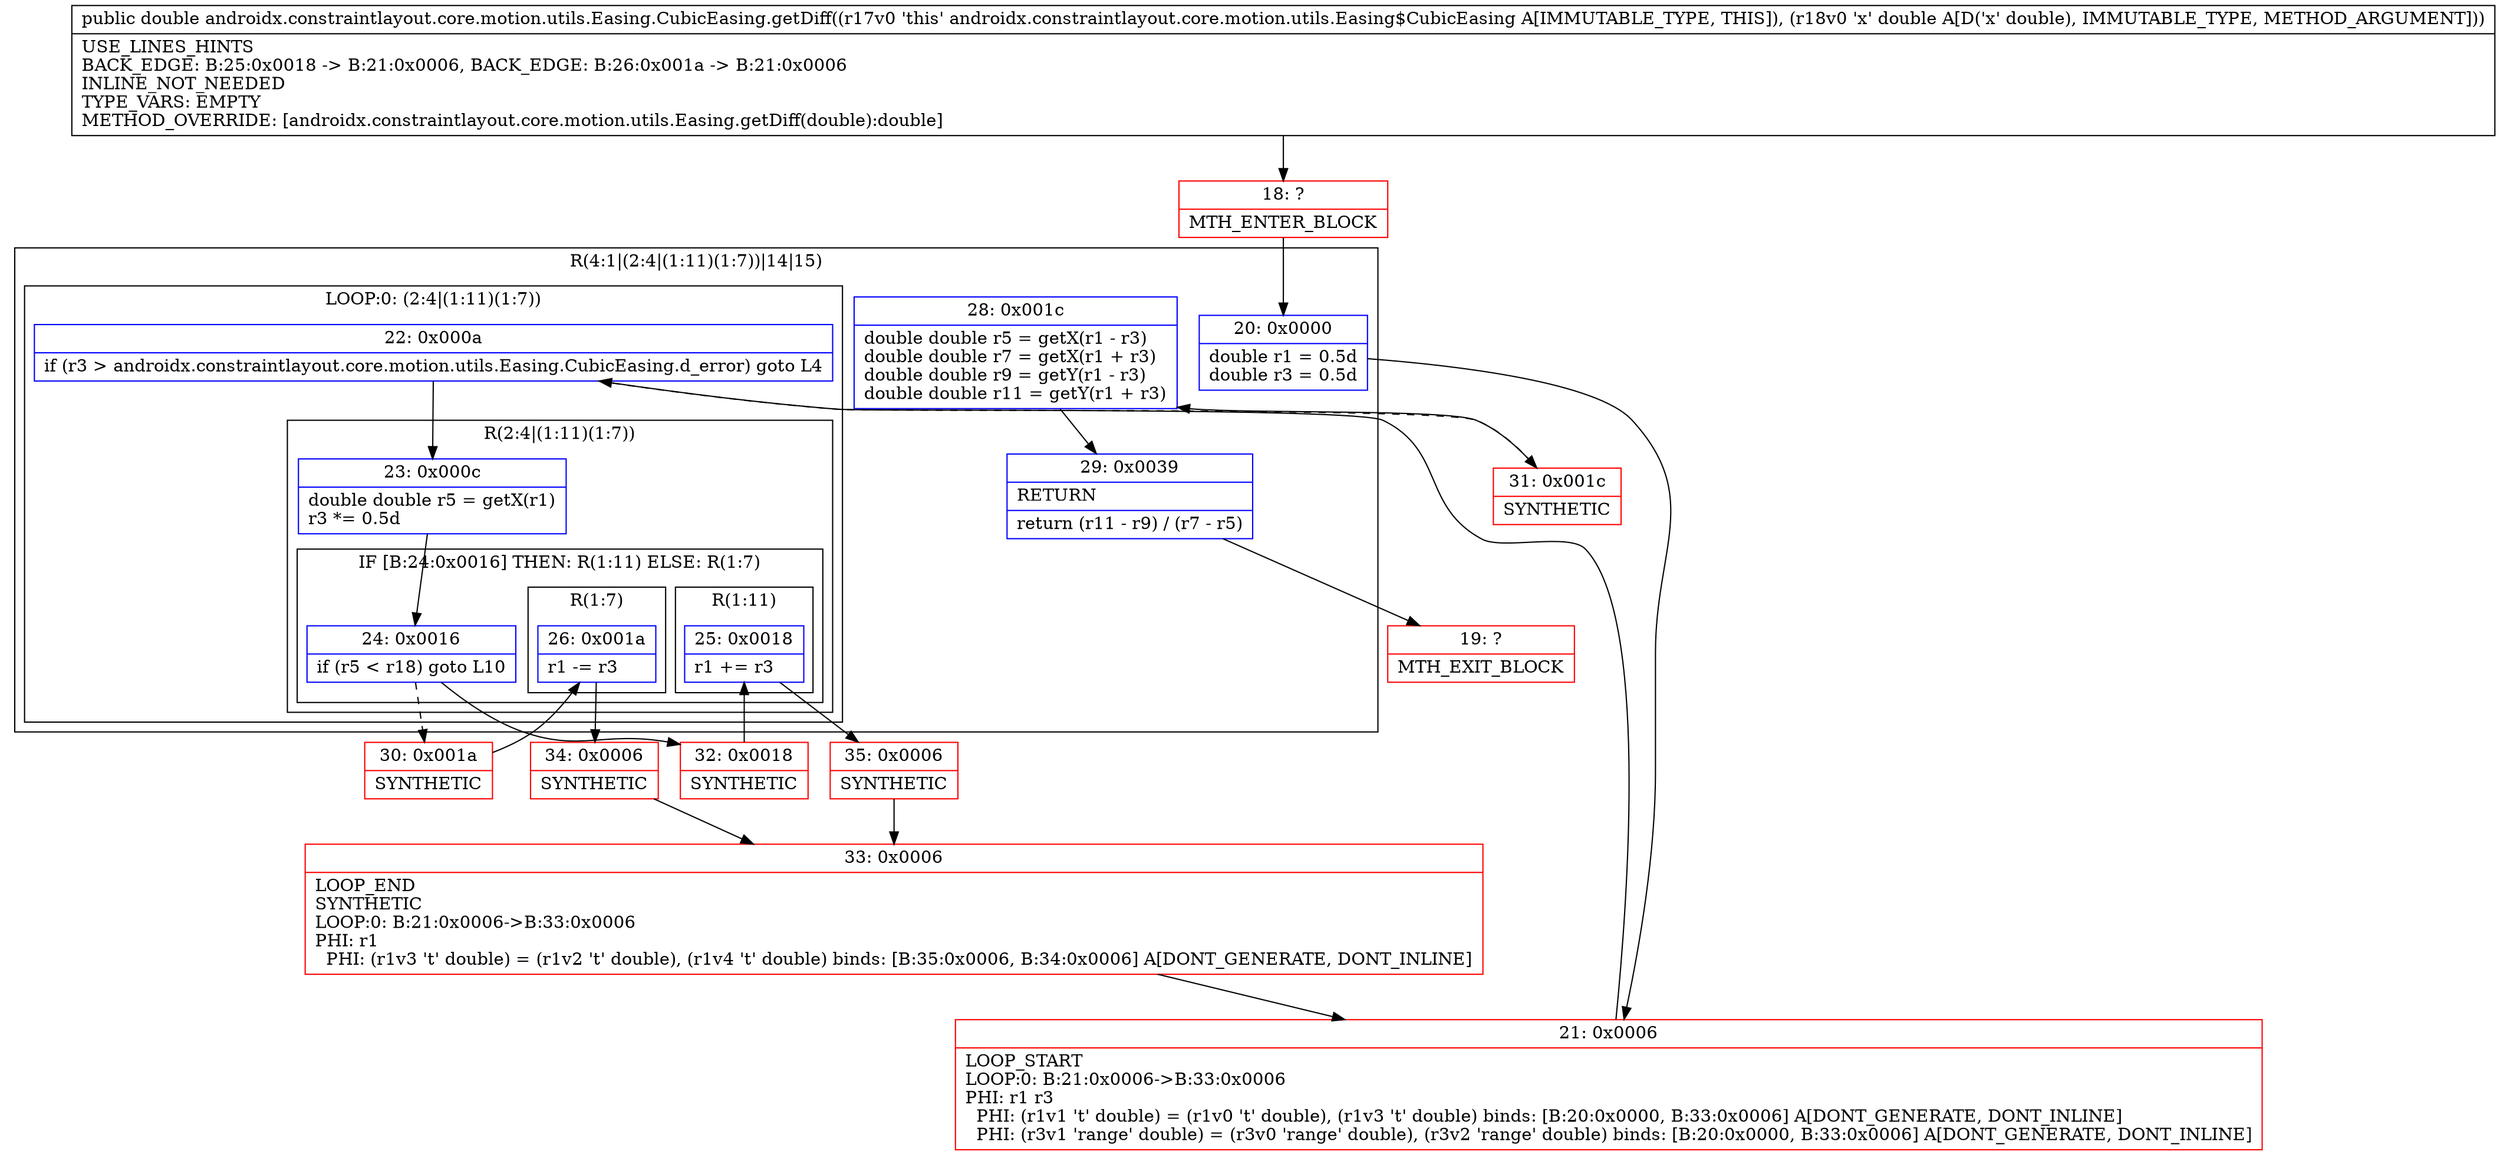 digraph "CFG forandroidx.constraintlayout.core.motion.utils.Easing.CubicEasing.getDiff(D)D" {
subgraph cluster_Region_983975276 {
label = "R(4:1|(2:4|(1:11)(1:7))|14|15)";
node [shape=record,color=blue];
Node_20 [shape=record,label="{20\:\ 0x0000|double r1 = 0.5d\ldouble r3 = 0.5d\l}"];
subgraph cluster_LoopRegion_2028490092 {
label = "LOOP:0: (2:4|(1:11)(1:7))";
node [shape=record,color=blue];
Node_22 [shape=record,label="{22\:\ 0x000a|if (r3 \> androidx.constraintlayout.core.motion.utils.Easing.CubicEasing.d_error) goto L4\l}"];
subgraph cluster_Region_1894640440 {
label = "R(2:4|(1:11)(1:7))";
node [shape=record,color=blue];
Node_23 [shape=record,label="{23\:\ 0x000c|double double r5 = getX(r1)\lr3 *= 0.5d\l}"];
subgraph cluster_IfRegion_981012875 {
label = "IF [B:24:0x0016] THEN: R(1:11) ELSE: R(1:7)";
node [shape=record,color=blue];
Node_24 [shape=record,label="{24\:\ 0x0016|if (r5 \< r18) goto L10\l}"];
subgraph cluster_Region_1154531434 {
label = "R(1:11)";
node [shape=record,color=blue];
Node_25 [shape=record,label="{25\:\ 0x0018|r1 += r3\l}"];
}
subgraph cluster_Region_1953854991 {
label = "R(1:7)";
node [shape=record,color=blue];
Node_26 [shape=record,label="{26\:\ 0x001a|r1 \-= r3\l}"];
}
}
}
}
Node_28 [shape=record,label="{28\:\ 0x001c|double double r5 = getX(r1 \- r3)\ldouble double r7 = getX(r1 + r3)\ldouble double r9 = getY(r1 \- r3)\ldouble double r11 = getY(r1 + r3)\l}"];
Node_29 [shape=record,label="{29\:\ 0x0039|RETURN\l|return (r11 \- r9) \/ (r7 \- r5)\l}"];
}
Node_18 [shape=record,color=red,label="{18\:\ ?|MTH_ENTER_BLOCK\l}"];
Node_21 [shape=record,color=red,label="{21\:\ 0x0006|LOOP_START\lLOOP:0: B:21:0x0006\-\>B:33:0x0006\lPHI: r1 r3 \l  PHI: (r1v1 't' double) = (r1v0 't' double), (r1v3 't' double) binds: [B:20:0x0000, B:33:0x0006] A[DONT_GENERATE, DONT_INLINE]\l  PHI: (r3v1 'range' double) = (r3v0 'range' double), (r3v2 'range' double) binds: [B:20:0x0000, B:33:0x0006] A[DONT_GENERATE, DONT_INLINE]\l}"];
Node_30 [shape=record,color=red,label="{30\:\ 0x001a|SYNTHETIC\l}"];
Node_34 [shape=record,color=red,label="{34\:\ 0x0006|SYNTHETIC\l}"];
Node_33 [shape=record,color=red,label="{33\:\ 0x0006|LOOP_END\lSYNTHETIC\lLOOP:0: B:21:0x0006\-\>B:33:0x0006\lPHI: r1 \l  PHI: (r1v3 't' double) = (r1v2 't' double), (r1v4 't' double) binds: [B:35:0x0006, B:34:0x0006] A[DONT_GENERATE, DONT_INLINE]\l}"];
Node_32 [shape=record,color=red,label="{32\:\ 0x0018|SYNTHETIC\l}"];
Node_35 [shape=record,color=red,label="{35\:\ 0x0006|SYNTHETIC\l}"];
Node_31 [shape=record,color=red,label="{31\:\ 0x001c|SYNTHETIC\l}"];
Node_19 [shape=record,color=red,label="{19\:\ ?|MTH_EXIT_BLOCK\l}"];
MethodNode[shape=record,label="{public double androidx.constraintlayout.core.motion.utils.Easing.CubicEasing.getDiff((r17v0 'this' androidx.constraintlayout.core.motion.utils.Easing$CubicEasing A[IMMUTABLE_TYPE, THIS]), (r18v0 'x' double A[D('x' double), IMMUTABLE_TYPE, METHOD_ARGUMENT]))  | USE_LINES_HINTS\lBACK_EDGE: B:25:0x0018 \-\> B:21:0x0006, BACK_EDGE: B:26:0x001a \-\> B:21:0x0006\lINLINE_NOT_NEEDED\lTYPE_VARS: EMPTY\lMETHOD_OVERRIDE: [androidx.constraintlayout.core.motion.utils.Easing.getDiff(double):double]\l}"];
MethodNode -> Node_18;Node_20 -> Node_21;
Node_22 -> Node_23;
Node_22 -> Node_31[style=dashed];
Node_23 -> Node_24;
Node_24 -> Node_30[style=dashed];
Node_24 -> Node_32;
Node_25 -> Node_35;
Node_26 -> Node_34;
Node_28 -> Node_29;
Node_29 -> Node_19;
Node_18 -> Node_20;
Node_21 -> Node_22;
Node_30 -> Node_26;
Node_34 -> Node_33;
Node_33 -> Node_21;
Node_32 -> Node_25;
Node_35 -> Node_33;
Node_31 -> Node_28;
}

